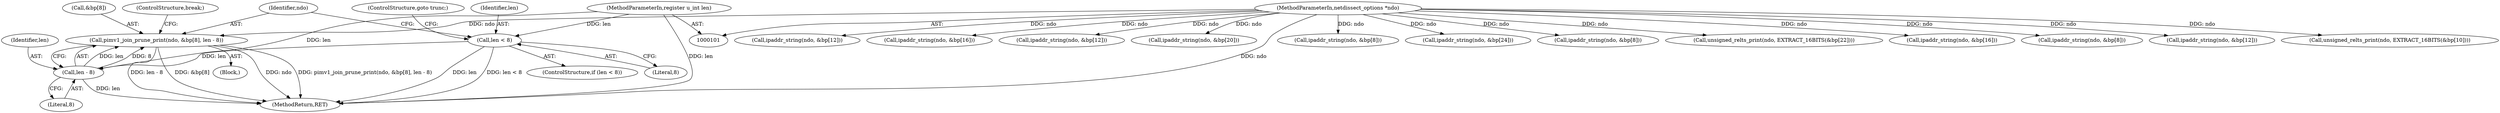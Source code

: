 digraph "0_tcpdump_5dc1860d8267b1e0cb78c9ffa2a40bea2fdb3ddc_2@array" {
"1000399" [label="(Call,pimv1_join_prune_print(ndo, &bp[8], len - 8))"];
"1000102" [label="(MethodParameterIn,netdissect_options *ndo)"];
"1000405" [label="(Call,len - 8)"];
"1000395" [label="(Call,len < 8)"];
"1000104" [label="(MethodParameterIn,register u_int len)"];
"1000399" [label="(Call,pimv1_join_prune_print(ndo, &bp[8], len - 8))"];
"1000438" [label="(MethodReturn,RET)"];
"1000401" [label="(Call,&bp[8])"];
"1000236" [label="(Call,ipaddr_string(ndo, &bp[8]))"];
"1000216" [label="(Call,ipaddr_string(ndo, &bp[24]))"];
"1000394" [label="(ControlStructure,if (len < 8))"];
"1000328" [label="(Call,ipaddr_string(ndo, &bp[8]))"];
"1000395" [label="(Call,len < 8)"];
"1000301" [label="(Call,unsigned_relts_print(ndo, EXTRACT_16BITS(&bp[22])))"];
"1000322" [label="(Call,ipaddr_string(ndo, &bp[16]))"];
"1000398" [label="(ControlStructure,goto trunc;)"];
"1000397" [label="(Literal,8)"];
"1000408" [label="(ControlStructure,break;)"];
"1000265" [label="(Call,ipaddr_string(ndo, &bp[8]))"];
"1000406" [label="(Identifier,len)"];
"1000284" [label="(Call,ipaddr_string(ndo, &bp[12]))"];
"1000405" [label="(Call,len - 8)"];
"1000186" [label="(Call,unsigned_relts_print(ndo, EXTRACT_16BITS(&bp[10])))"];
"1000104" [label="(MethodParameterIn,register u_int len)"];
"1000242" [label="(Call,ipaddr_string(ndo, &bp[12]))"];
"1000295" [label="(Call,ipaddr_string(ndo, &bp[16]))"];
"1000396" [label="(Identifier,len)"];
"1000393" [label="(Block,)"];
"1000407" [label="(Literal,8)"];
"1000400" [label="(Identifier,ndo)"];
"1000347" [label="(Call,ipaddr_string(ndo, &bp[12]))"];
"1000210" [label="(Call,ipaddr_string(ndo, &bp[20]))"];
"1000102" [label="(MethodParameterIn,netdissect_options *ndo)"];
"1000399" -> "1000393"  [label="AST: "];
"1000399" -> "1000405"  [label="CFG: "];
"1000400" -> "1000399"  [label="AST: "];
"1000401" -> "1000399"  [label="AST: "];
"1000405" -> "1000399"  [label="AST: "];
"1000408" -> "1000399"  [label="CFG: "];
"1000399" -> "1000438"  [label="DDG: len - 8"];
"1000399" -> "1000438"  [label="DDG: &bp[8]"];
"1000399" -> "1000438"  [label="DDG: ndo"];
"1000399" -> "1000438"  [label="DDG: pimv1_join_prune_print(ndo, &bp[8], len - 8)"];
"1000102" -> "1000399"  [label="DDG: ndo"];
"1000405" -> "1000399"  [label="DDG: len"];
"1000405" -> "1000399"  [label="DDG: 8"];
"1000102" -> "1000101"  [label="AST: "];
"1000102" -> "1000438"  [label="DDG: ndo"];
"1000102" -> "1000186"  [label="DDG: ndo"];
"1000102" -> "1000210"  [label="DDG: ndo"];
"1000102" -> "1000216"  [label="DDG: ndo"];
"1000102" -> "1000236"  [label="DDG: ndo"];
"1000102" -> "1000242"  [label="DDG: ndo"];
"1000102" -> "1000265"  [label="DDG: ndo"];
"1000102" -> "1000284"  [label="DDG: ndo"];
"1000102" -> "1000295"  [label="DDG: ndo"];
"1000102" -> "1000301"  [label="DDG: ndo"];
"1000102" -> "1000322"  [label="DDG: ndo"];
"1000102" -> "1000328"  [label="DDG: ndo"];
"1000102" -> "1000347"  [label="DDG: ndo"];
"1000405" -> "1000407"  [label="CFG: "];
"1000406" -> "1000405"  [label="AST: "];
"1000407" -> "1000405"  [label="AST: "];
"1000405" -> "1000438"  [label="DDG: len"];
"1000395" -> "1000405"  [label="DDG: len"];
"1000104" -> "1000405"  [label="DDG: len"];
"1000395" -> "1000394"  [label="AST: "];
"1000395" -> "1000397"  [label="CFG: "];
"1000396" -> "1000395"  [label="AST: "];
"1000397" -> "1000395"  [label="AST: "];
"1000398" -> "1000395"  [label="CFG: "];
"1000400" -> "1000395"  [label="CFG: "];
"1000395" -> "1000438"  [label="DDG: len"];
"1000395" -> "1000438"  [label="DDG: len < 8"];
"1000104" -> "1000395"  [label="DDG: len"];
"1000104" -> "1000101"  [label="AST: "];
"1000104" -> "1000438"  [label="DDG: len"];
}
